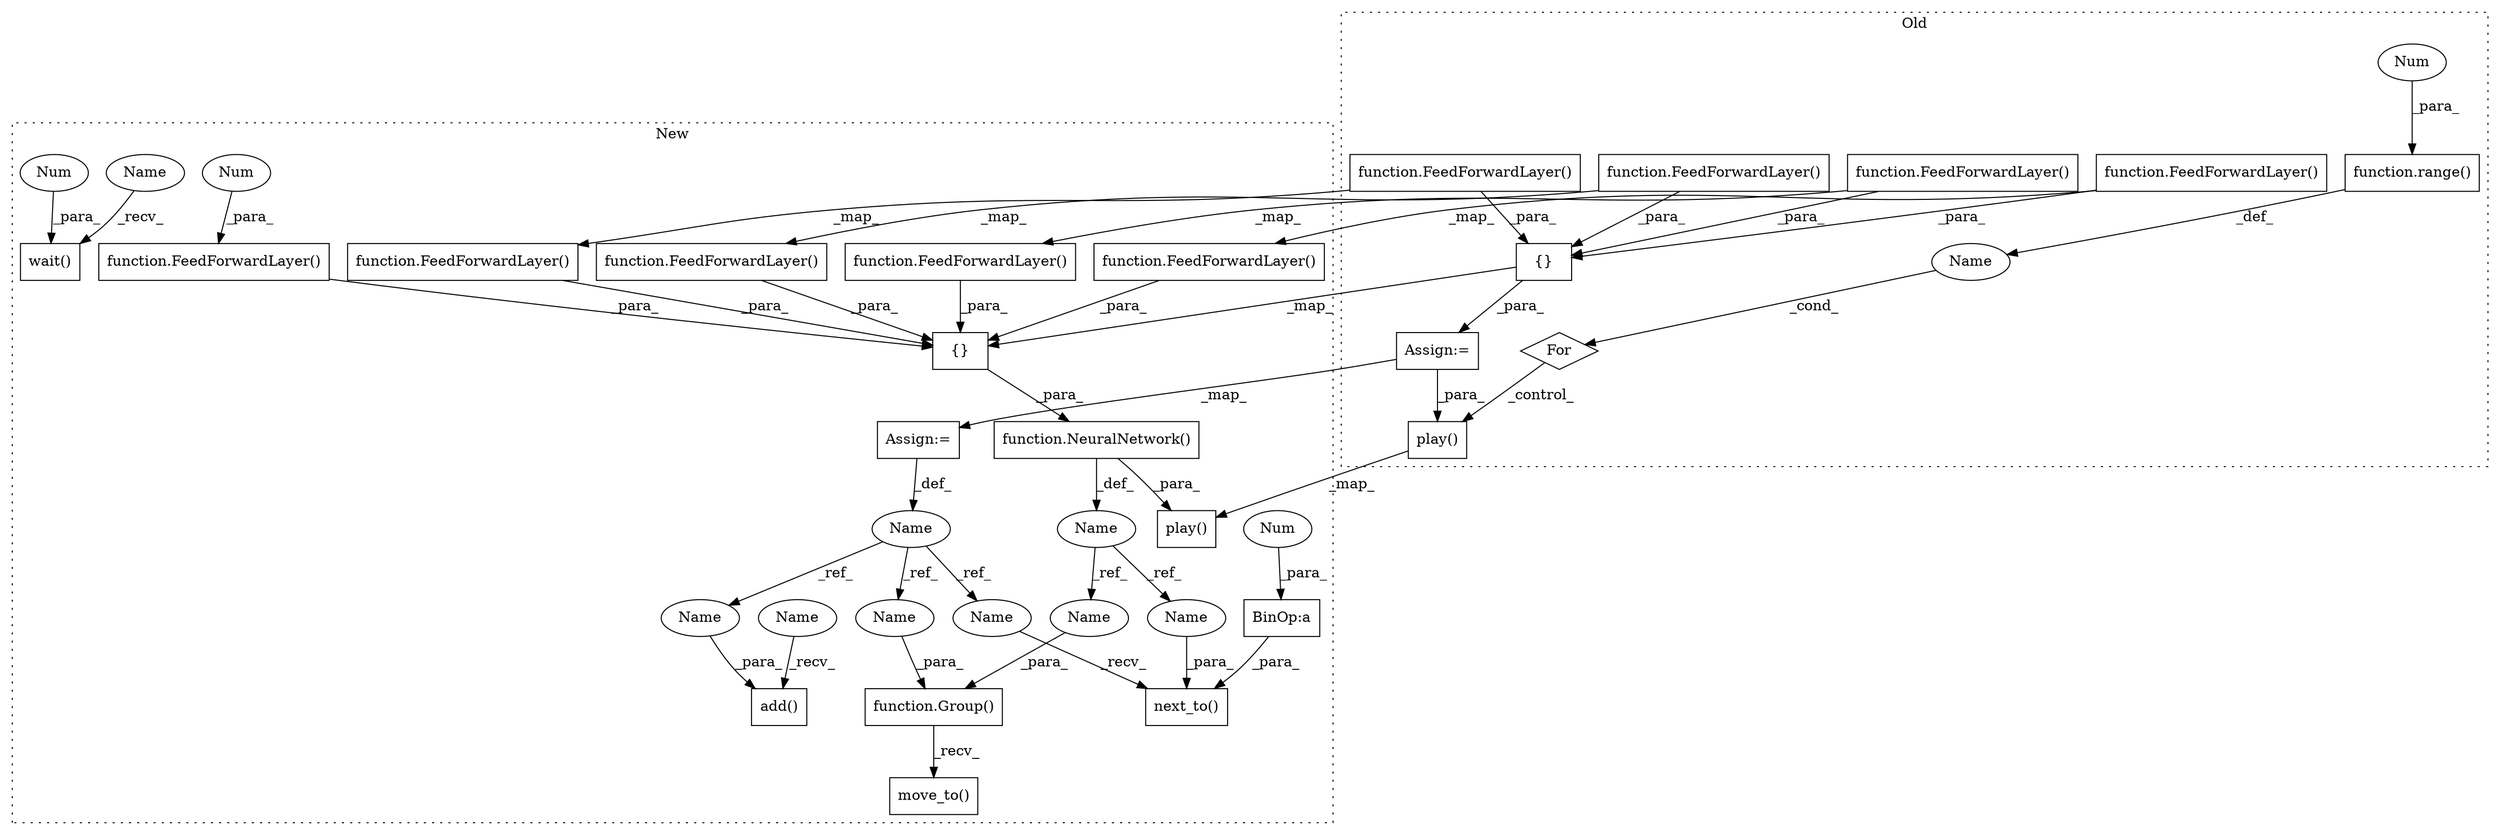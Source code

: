 digraph G {
subgraph cluster0 {
1 [label="function.FeedForwardLayer()" a="75" s="634,652" l="17,23" shape="box"];
4 [label="{}" a="59" s="565,785" l="14,0" shape="box"];
5 [label="function.FeedForwardLayer()" a="75" s="744,762" l="17,23" shape="box"];
9 [label="function.FeedForwardLayer()" a="75" s="579,597" l="17,23" shape="box"];
15 [label="function.FeedForwardLayer()" a="75" s="689,707" l="17,23" shape="box"];
18 [label="play()" a="75" s="968,1064" l="27,14" shape="box"];
20 [label="function.range()" a="75" s="946,953" l="6,1" shape="box"];
21 [label="Name" a="87" s="941" l="1" shape="ellipse"];
22 [label="For" a="107" s="937,954" l="4,14" shape="diamond"];
24 [label="Num" a="76" s="952" l="1" shape="ellipse"];
28 [label="Assign:=" a="68" s="807" l="3" shape="box"];
label = "Old";
style="dotted";
}
subgraph cluster1 {
2 [label="function.FeedForwardLayer()" a="75" s="1316,1334" l="17,23" shape="box"];
3 [label="{}" a="59" s="1239,1534" l="18,0" shape="box"];
6 [label="function.FeedForwardLayer()" a="75" s="1434,1452" l="17,23" shape="box"];
7 [label="move_to()" a="75" s="1818,1856" l="32,1" shape="box"];
8 [label="function.FeedForwardLayer()" a="75" s="1257,1275" l="17,23" shape="box"];
10 [label="next_to()" a="75" s="1773,1808" l="21,1" shape="box"];
11 [label="BinOp:a" a="82" s="1802" l="3" shape="box"];
12 [label="Name" a="87" s="1699" l="12" shape="ellipse"];
13 [label="add()" a="75" s="1742,1763" l="9,1" shape="box"];
14 [label="function.FeedForwardLayer()" a="75" s="1375,1393" l="17,23" shape="box"];
16 [label="Name" a="87" s="1220" l="2" shape="ellipse"];
17 [label="function.Group()" a="75" s="1818,1840" l="6,1" shape="box"];
19 [label="play()" a="75" s="1892,2059" l="23,10" shape="box"];
23 [label="Num" a="76" s="1805" l="3" shape="ellipse"];
25 [label="function.FeedForwardLayer()" a="75" s="1493,1511" l="17,23" shape="box"];
26 [label="Num" a="76" s="1510" l="1" shape="ellipse"];
27 [label="function.NeuralNetwork()" a="75" s="1225,1549" l="14,41" shape="box"];
29 [label="Assign:=" a="68" s="1711" l="3" shape="box"];
30 [label="wait()" a="75" s="2078,2089" l="10,1" shape="box"];
31 [label="Num" a="76" s="2088" l="1" shape="ellipse"];
32 [label="Name" a="87" s="1838" l="2" shape="ellipse"];
33 [label="Name" a="87" s="1794" l="2" shape="ellipse"];
34 [label="Name" a="87" s="1742" l="4" shape="ellipse"];
35 [label="Name" a="87" s="2078" l="4" shape="ellipse"];
36 [label="Name" a="87" s="1751" l="12" shape="ellipse"];
37 [label="Name" a="87" s="1773" l="12" shape="ellipse"];
38 [label="Name" a="87" s="1824" l="12" shape="ellipse"];
label = "New";
style="dotted";
}
1 -> 2 [label="_map_"];
1 -> 4 [label="_para_"];
2 -> 3 [label="_para_"];
3 -> 27 [label="_para_"];
4 -> 28 [label="_para_"];
4 -> 3 [label="_map_"];
5 -> 4 [label="_para_"];
5 -> 6 [label="_map_"];
6 -> 3 [label="_para_"];
8 -> 3 [label="_para_"];
9 -> 4 [label="_para_"];
9 -> 8 [label="_map_"];
11 -> 10 [label="_para_"];
12 -> 36 [label="_ref_"];
12 -> 38 [label="_ref_"];
12 -> 37 [label="_ref_"];
14 -> 3 [label="_para_"];
15 -> 14 [label="_map_"];
15 -> 4 [label="_para_"];
16 -> 32 [label="_ref_"];
16 -> 33 [label="_ref_"];
17 -> 7 [label="_recv_"];
18 -> 19 [label="_map_"];
20 -> 21 [label="_def_"];
21 -> 22 [label="_cond_"];
22 -> 18 [label="_control_"];
23 -> 11 [label="_para_"];
24 -> 20 [label="_para_"];
25 -> 3 [label="_para_"];
26 -> 25 [label="_para_"];
27 -> 16 [label="_def_"];
27 -> 19 [label="_para_"];
28 -> 29 [label="_map_"];
28 -> 18 [label="_para_"];
29 -> 12 [label="_def_"];
31 -> 30 [label="_para_"];
32 -> 17 [label="_para_"];
33 -> 10 [label="_para_"];
34 -> 13 [label="_recv_"];
35 -> 30 [label="_recv_"];
36 -> 13 [label="_para_"];
37 -> 10 [label="_recv_"];
38 -> 17 [label="_para_"];
}